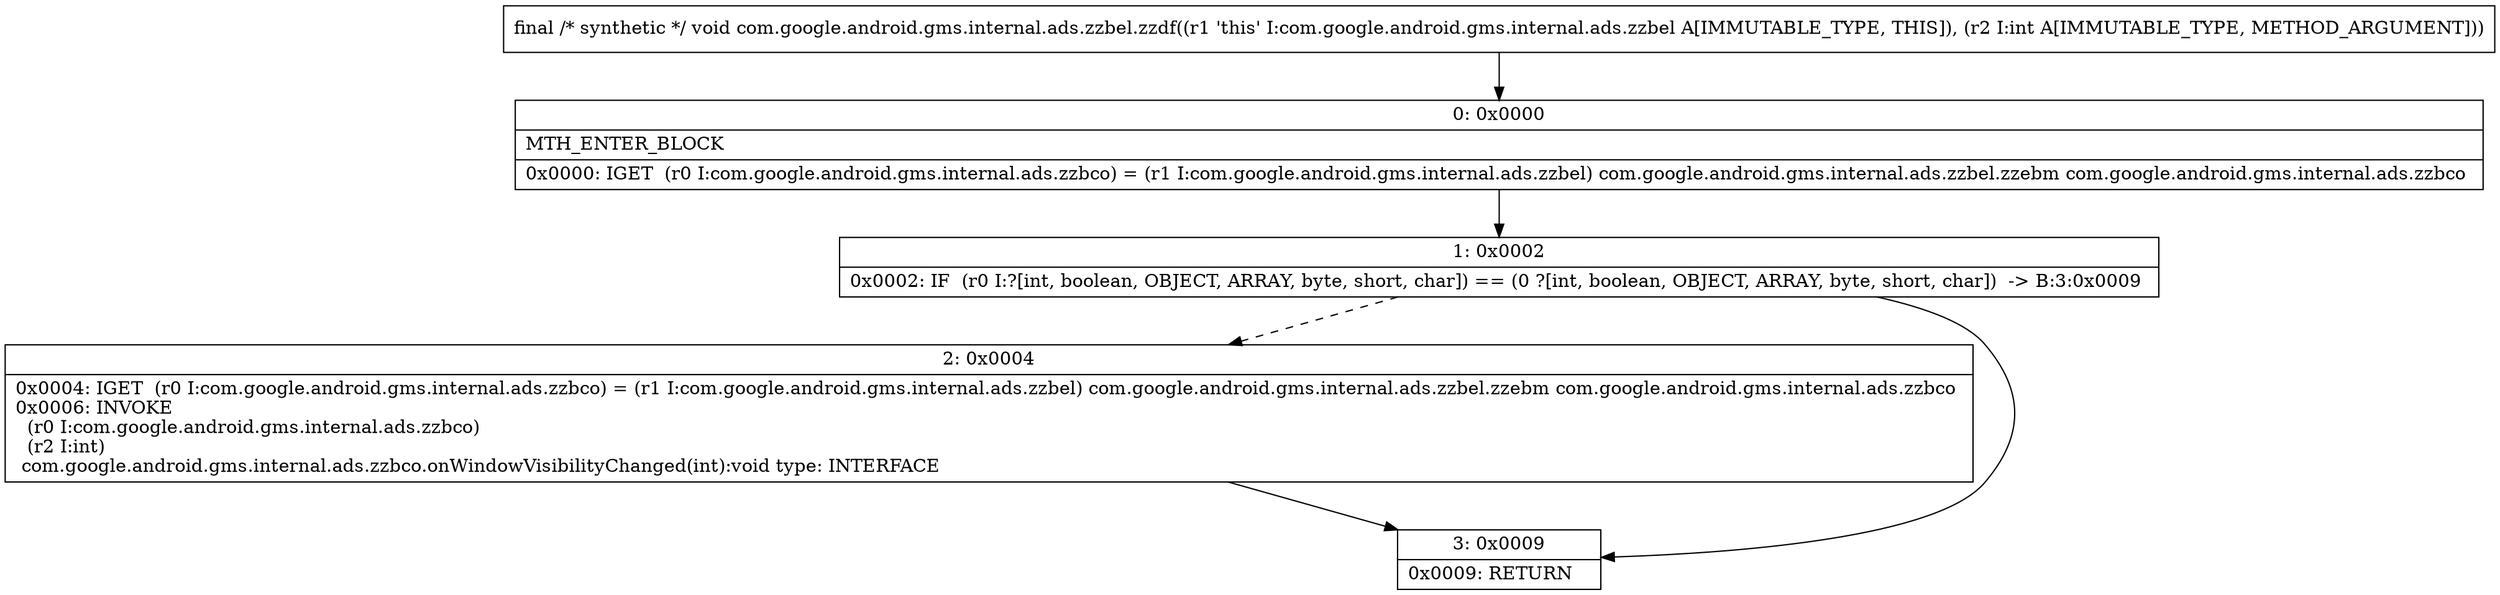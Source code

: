 digraph "CFG forcom.google.android.gms.internal.ads.zzbel.zzdf(I)V" {
Node_0 [shape=record,label="{0\:\ 0x0000|MTH_ENTER_BLOCK\l|0x0000: IGET  (r0 I:com.google.android.gms.internal.ads.zzbco) = (r1 I:com.google.android.gms.internal.ads.zzbel) com.google.android.gms.internal.ads.zzbel.zzebm com.google.android.gms.internal.ads.zzbco \l}"];
Node_1 [shape=record,label="{1\:\ 0x0002|0x0002: IF  (r0 I:?[int, boolean, OBJECT, ARRAY, byte, short, char]) == (0 ?[int, boolean, OBJECT, ARRAY, byte, short, char])  \-\> B:3:0x0009 \l}"];
Node_2 [shape=record,label="{2\:\ 0x0004|0x0004: IGET  (r0 I:com.google.android.gms.internal.ads.zzbco) = (r1 I:com.google.android.gms.internal.ads.zzbel) com.google.android.gms.internal.ads.zzbel.zzebm com.google.android.gms.internal.ads.zzbco \l0x0006: INVOKE  \l  (r0 I:com.google.android.gms.internal.ads.zzbco)\l  (r2 I:int)\l com.google.android.gms.internal.ads.zzbco.onWindowVisibilityChanged(int):void type: INTERFACE \l}"];
Node_3 [shape=record,label="{3\:\ 0x0009|0x0009: RETURN   \l}"];
MethodNode[shape=record,label="{final \/* synthetic *\/ void com.google.android.gms.internal.ads.zzbel.zzdf((r1 'this' I:com.google.android.gms.internal.ads.zzbel A[IMMUTABLE_TYPE, THIS]), (r2 I:int A[IMMUTABLE_TYPE, METHOD_ARGUMENT])) }"];
MethodNode -> Node_0;
Node_0 -> Node_1;
Node_1 -> Node_2[style=dashed];
Node_1 -> Node_3;
Node_2 -> Node_3;
}

